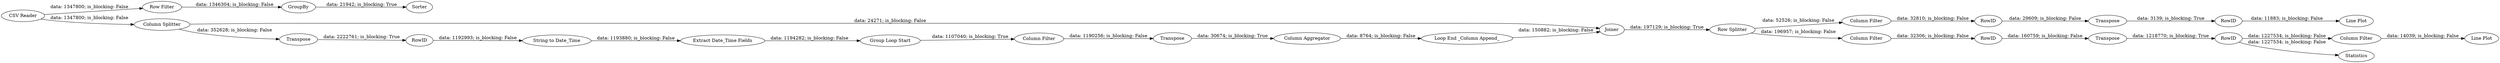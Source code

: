 digraph {
	"-1591375715540919264_40" [label=Transpose]
	"-1591375715540919264_28" [label="Column Aggregator"]
	"-1591375715540919264_26" [label="Column Filter"]
	"-1591375715540919264_24" [label="Group Loop Start"]
	"-1591375715540919264_30" [label=Joiner]
	"-1591375715540919264_54" [label="Column Filter"]
	"-1591375715540919264_59" [label=RowID]
	"-1591375715540919264_46" [label="Column Filter"]
	"-1591375715540919264_50" [label="Row Filter"]
	"-1591375715540919264_22" [label="String to Date_Time"]
	"-1591375715540919264_61" [label=Transpose]
	"-1591375715540919264_17" [label=Transpose]
	"-1591375715540919264_21" [label=RowID]
	"-1591375715540919264_16" [label="Column Splitter"]
	"-1591375715540919264_43" [label=Statistics]
	"-1591375715540919264_1" [label="CSV Reader"]
	"-1591375715540919264_51" [label=Sorter]
	"-1591375715540919264_29" [label="Loop End _Column Append_"]
	"-1591375715540919264_33" [label="Line Plot"]
	"-1591375715540919264_23" [label="Extract Date_Time Fields"]
	"-1591375715540919264_25" [label=Transpose]
	"-1591375715540919264_58" [label="Line Plot"]
	"-1591375715540919264_38" [label="Column Filter"]
	"-1591375715540919264_49" [label=GroupBy]
	"-1591375715540919264_53" [label="Row Splitter"]
	"-1591375715540919264_60" [label=RowID]
	"-1591375715540919264_42" [label=RowID]
	"-1591375715540919264_41" [label=RowID]
	"-1591375715540919264_1" -> "-1591375715540919264_16" [label="data: 1347800; is_blocking: False"]
	"-1591375715540919264_1" -> "-1591375715540919264_50" [label="data: 1347800; is_blocking: False"]
	"-1591375715540919264_60" -> "-1591375715540919264_61" [label="data: 29609; is_blocking: False"]
	"-1591375715540919264_25" -> "-1591375715540919264_28" [label="data: 30674; is_blocking: True"]
	"-1591375715540919264_29" -> "-1591375715540919264_30" [label="data: 150882; is_blocking: False"]
	"-1591375715540919264_38" -> "-1591375715540919264_41" [label="data: 32306; is_blocking: False"]
	"-1591375715540919264_42" -> "-1591375715540919264_43" [label="data: 1227534; is_blocking: False"]
	"-1591375715540919264_40" -> "-1591375715540919264_42" [label="data: 1218770; is_blocking: True"]
	"-1591375715540919264_46" -> "-1591375715540919264_33" [label="data: 14039; is_blocking: False"]
	"-1591375715540919264_17" -> "-1591375715540919264_21" [label="data: 2222761; is_blocking: True"]
	"-1591375715540919264_26" -> "-1591375715540919264_25" [label="data: 1190256; is_blocking: False"]
	"-1591375715540919264_24" -> "-1591375715540919264_26" [label="data: 1107040; is_blocking: True"]
	"-1591375715540919264_16" -> "-1591375715540919264_30" [label="data: 24271; is_blocking: False"]
	"-1591375715540919264_49" -> "-1591375715540919264_51" [label="data: 21942; is_blocking: True"]
	"-1591375715540919264_21" -> "-1591375715540919264_22" [label="data: 1192993; is_blocking: False"]
	"-1591375715540919264_16" -> "-1591375715540919264_17" [label="data: 352628; is_blocking: False"]
	"-1591375715540919264_53" -> "-1591375715540919264_38" [label="data: 196957; is_blocking: False"]
	"-1591375715540919264_42" -> "-1591375715540919264_46" [label="data: 1227534; is_blocking: False"]
	"-1591375715540919264_41" -> "-1591375715540919264_40" [label="data: 160759; is_blocking: False"]
	"-1591375715540919264_61" -> "-1591375715540919264_59" [label="data: 3139; is_blocking: True"]
	"-1591375715540919264_28" -> "-1591375715540919264_29" [label="data: 8764; is_blocking: False"]
	"-1591375715540919264_22" -> "-1591375715540919264_23" [label="data: 1193880; is_blocking: False"]
	"-1591375715540919264_53" -> "-1591375715540919264_54" [label="data: 52526; is_blocking: False"]
	"-1591375715540919264_23" -> "-1591375715540919264_24" [label="data: 1194282; is_blocking: False"]
	"-1591375715540919264_54" -> "-1591375715540919264_60" [label="data: 32810; is_blocking: False"]
	"-1591375715540919264_59" -> "-1591375715540919264_58" [label="data: 11883; is_blocking: False"]
	"-1591375715540919264_30" -> "-1591375715540919264_53" [label="data: 197129; is_blocking: True"]
	"-1591375715540919264_50" -> "-1591375715540919264_49" [label="data: 1346304; is_blocking: False"]
	rankdir=LR
}
